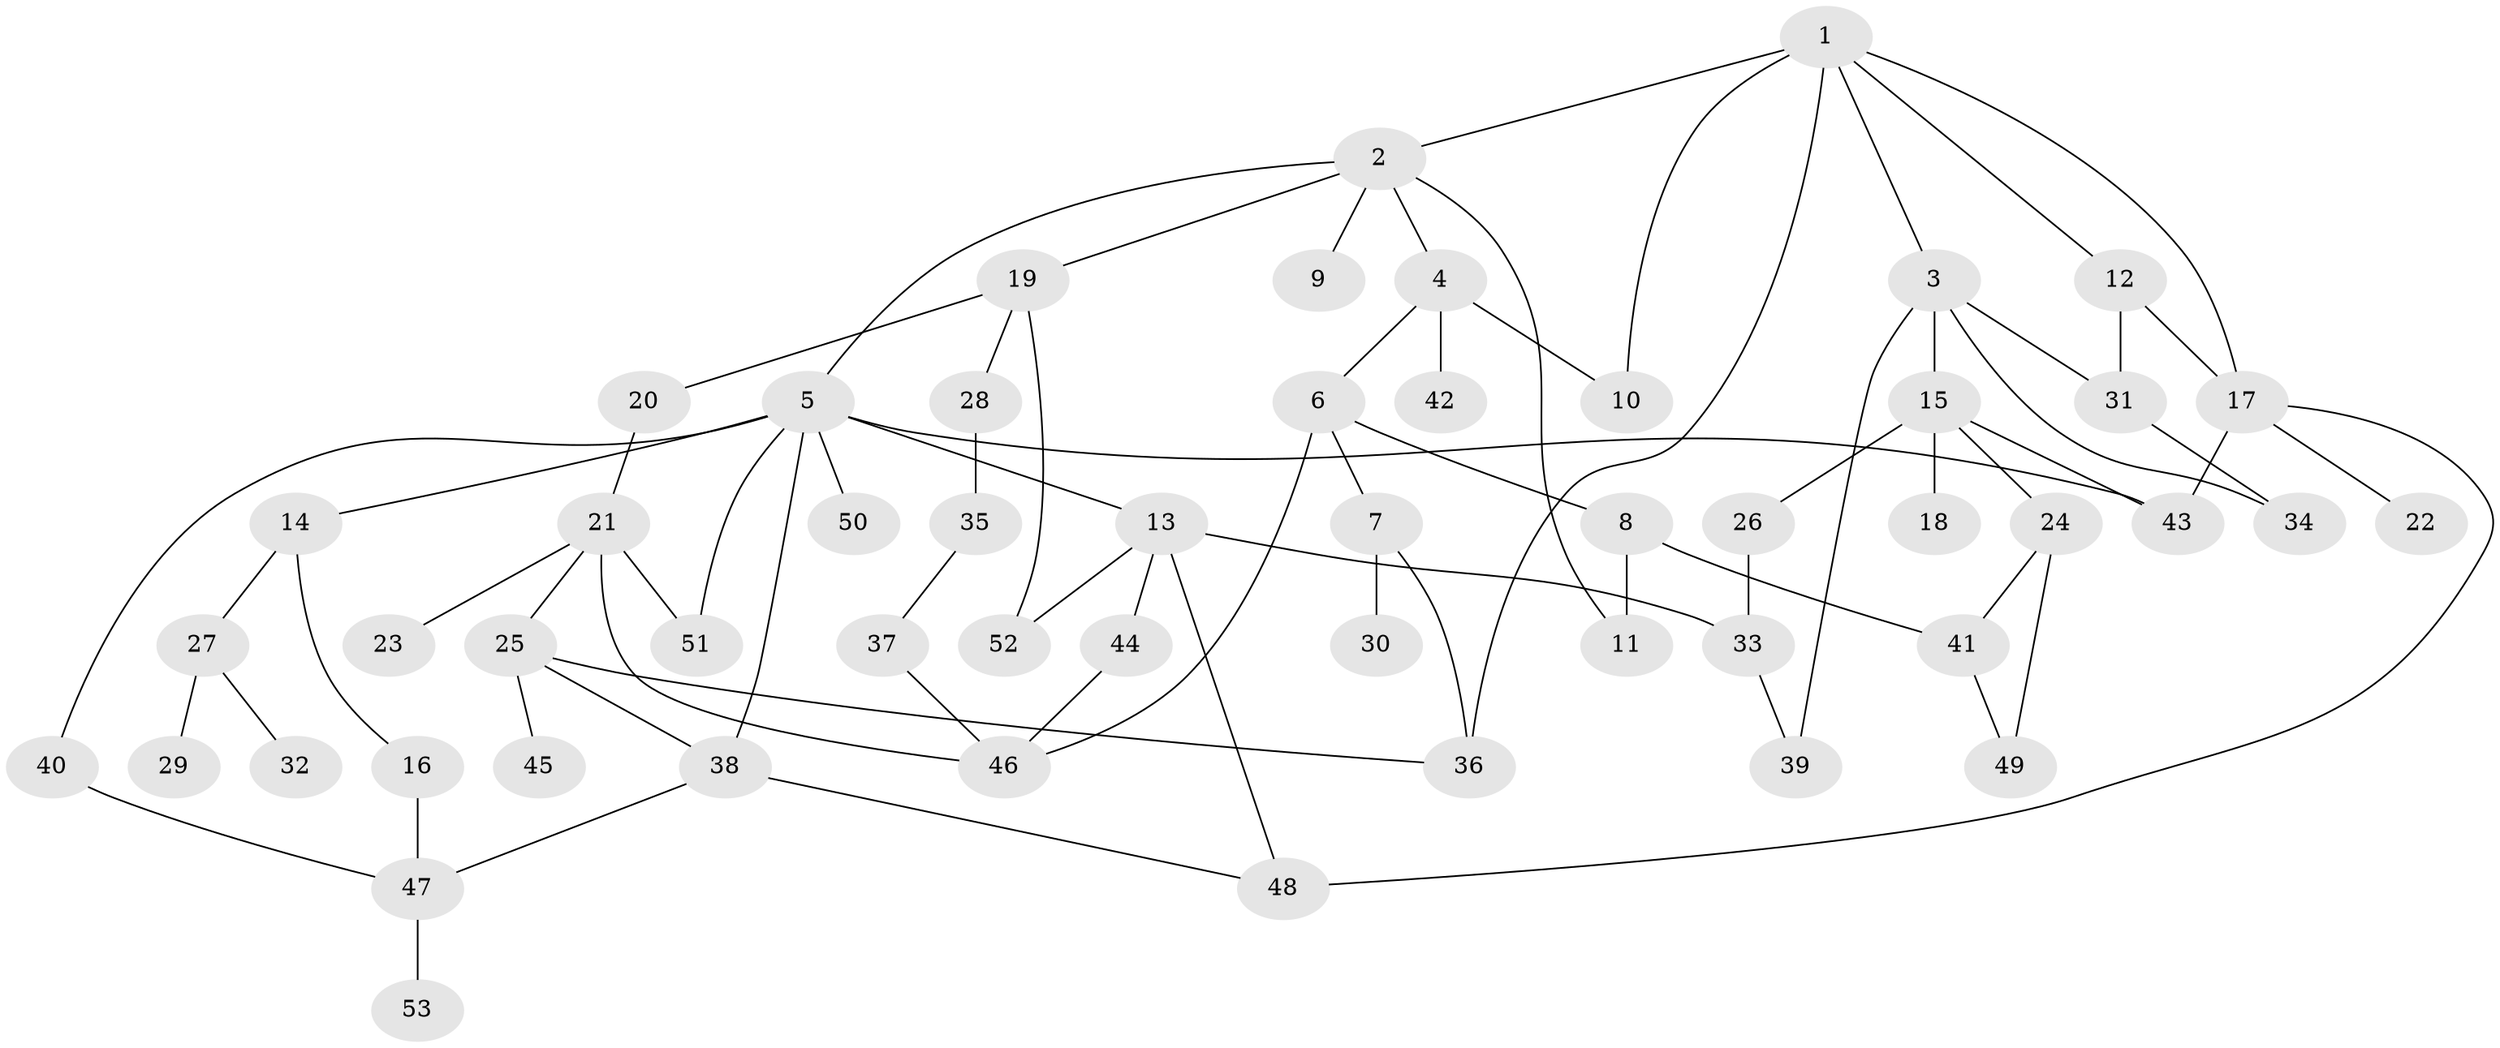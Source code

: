 // Generated by graph-tools (version 1.1) at 2025/10/02/27/25 16:10:51]
// undirected, 53 vertices, 75 edges
graph export_dot {
graph [start="1"]
  node [color=gray90,style=filled];
  1;
  2;
  3;
  4;
  5;
  6;
  7;
  8;
  9;
  10;
  11;
  12;
  13;
  14;
  15;
  16;
  17;
  18;
  19;
  20;
  21;
  22;
  23;
  24;
  25;
  26;
  27;
  28;
  29;
  30;
  31;
  32;
  33;
  34;
  35;
  36;
  37;
  38;
  39;
  40;
  41;
  42;
  43;
  44;
  45;
  46;
  47;
  48;
  49;
  50;
  51;
  52;
  53;
  1 -- 2;
  1 -- 3;
  1 -- 10;
  1 -- 12;
  1 -- 17;
  1 -- 36;
  2 -- 4;
  2 -- 5;
  2 -- 9;
  2 -- 11;
  2 -- 19;
  3 -- 15;
  3 -- 31;
  3 -- 34;
  3 -- 39;
  4 -- 6;
  4 -- 42;
  4 -- 10;
  5 -- 13;
  5 -- 14;
  5 -- 40;
  5 -- 50;
  5 -- 51;
  5 -- 38;
  5 -- 43;
  6 -- 7;
  6 -- 8;
  6 -- 46;
  7 -- 30;
  7 -- 36;
  8 -- 11;
  8 -- 41;
  12 -- 17;
  12 -- 31;
  13 -- 44;
  13 -- 52;
  13 -- 48;
  13 -- 33;
  14 -- 16;
  14 -- 27;
  15 -- 18;
  15 -- 24;
  15 -- 26;
  15 -- 43;
  16 -- 47;
  17 -- 22;
  17 -- 43;
  17 -- 48;
  19 -- 20;
  19 -- 28;
  19 -- 52;
  20 -- 21;
  21 -- 23;
  21 -- 25;
  21 -- 51;
  21 -- 46;
  24 -- 41;
  24 -- 49;
  25 -- 36;
  25 -- 38;
  25 -- 45;
  26 -- 33;
  27 -- 29;
  27 -- 32;
  28 -- 35;
  31 -- 34;
  33 -- 39;
  35 -- 37;
  37 -- 46;
  38 -- 48;
  38 -- 47;
  40 -- 47;
  41 -- 49;
  44 -- 46;
  47 -- 53;
}
